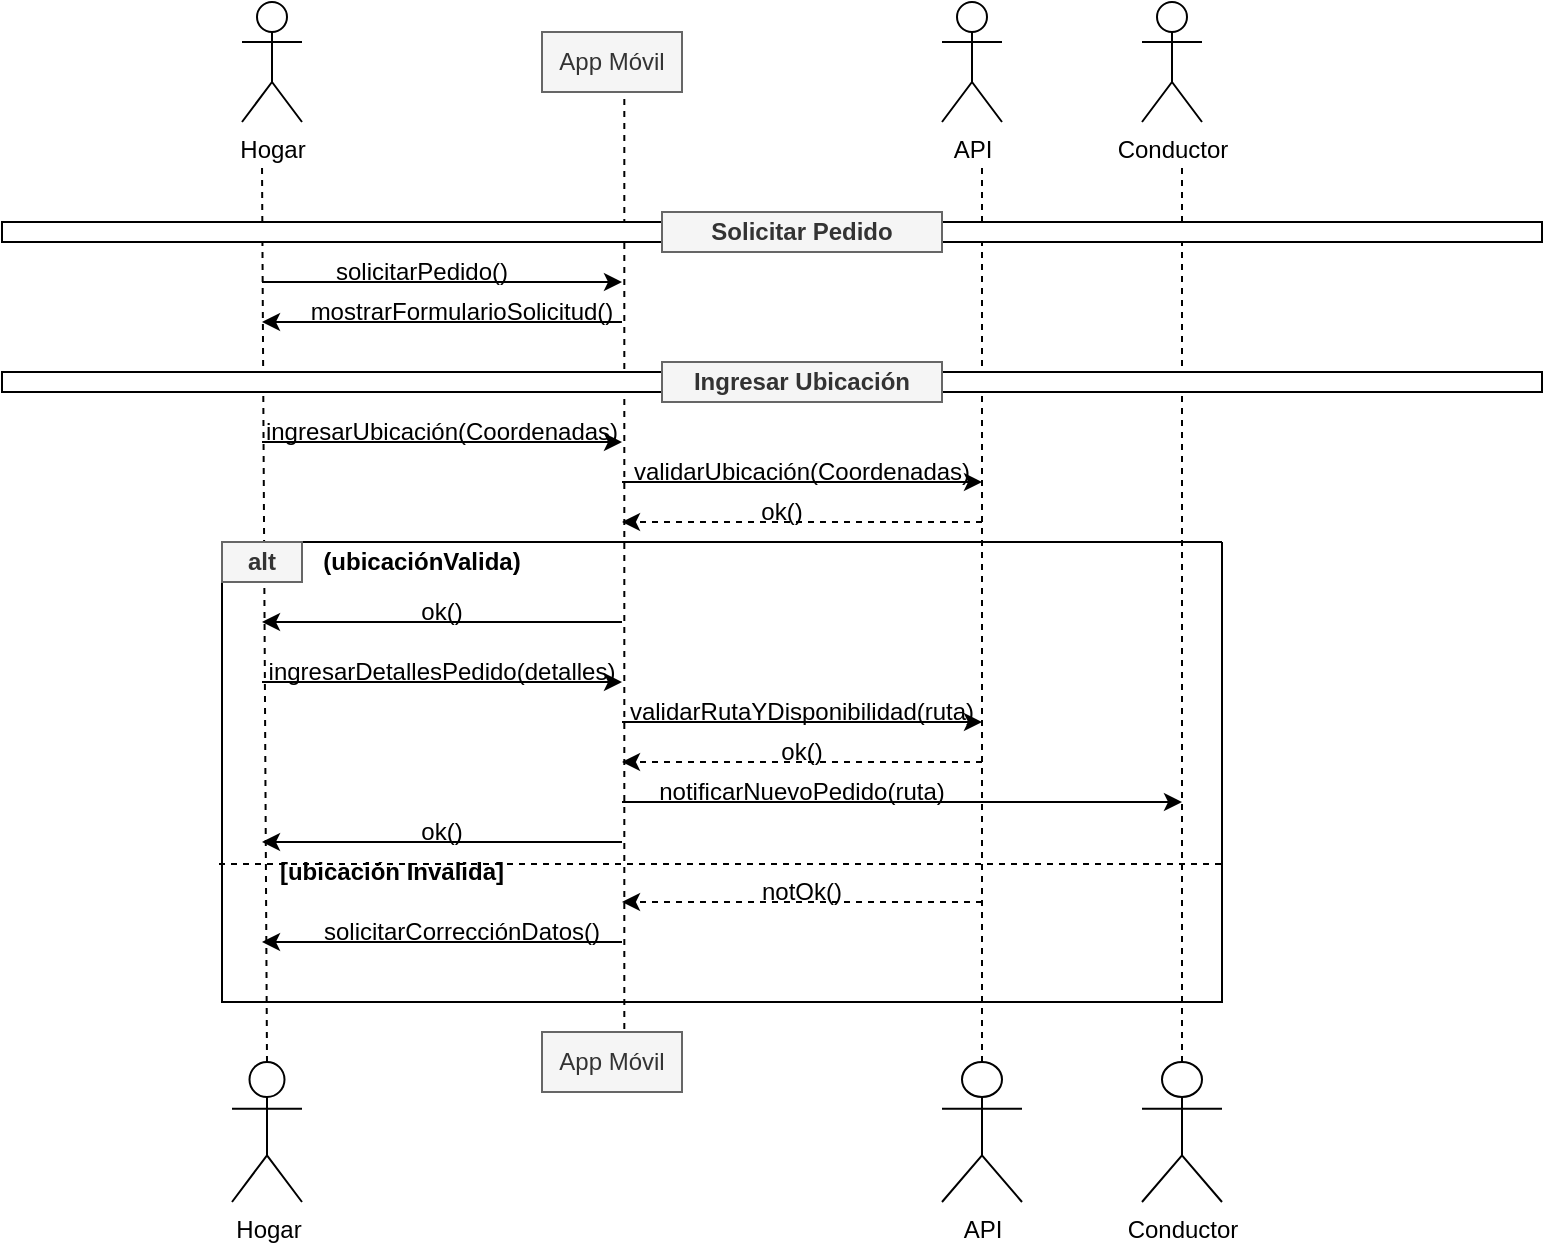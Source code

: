 <mxfile version="28.2.7">
  <diagram name="Página-1" id="PmZyyeZyxA1iZjWnQ0vv">
    <mxGraphModel dx="1188" dy="654" grid="1" gridSize="10" guides="1" tooltips="1" connect="1" arrows="1" fold="1" page="1" pageScale="1" pageWidth="827" pageHeight="1169" math="0" shadow="0">
      <root>
        <mxCell id="0" />
        <mxCell id="1" parent="0" />
        <mxCell id="OW-IAg73xKm970iFgdHG-1" value="Hogar" style="shape=umlActor;verticalLabelPosition=bottom;verticalAlign=top;html=1;outlineConnect=0;" vertex="1" parent="1">
          <mxGeometry x="130" y="40" width="30" height="60" as="geometry" />
        </mxCell>
        <mxCell id="OW-IAg73xKm970iFgdHG-2" value="API" style="shape=umlActor;verticalLabelPosition=bottom;verticalAlign=top;html=1;outlineConnect=0;" vertex="1" parent="1">
          <mxGeometry x="480" y="40" width="30" height="60" as="geometry" />
        </mxCell>
        <mxCell id="OW-IAg73xKm970iFgdHG-3" value="Conductor" style="shape=umlActor;verticalLabelPosition=bottom;verticalAlign=top;html=1;outlineConnect=0;" vertex="1" parent="1">
          <mxGeometry x="580" y="40" width="30" height="60" as="geometry" />
        </mxCell>
        <mxCell id="OW-IAg73xKm970iFgdHG-4" value="App Móvil" style="rounded=0;whiteSpace=wrap;html=1;fillColor=#f5f5f5;strokeColor=#666666;fontColor=#333333;" vertex="1" parent="1">
          <mxGeometry x="280" y="55" width="70" height="30" as="geometry" />
        </mxCell>
        <mxCell id="OW-IAg73xKm970iFgdHG-6" value="API" style="shape=umlActor;verticalLabelPosition=bottom;verticalAlign=top;html=1;outlineConnect=0;" vertex="1" parent="1">
          <mxGeometry x="480" y="570" width="40" height="70" as="geometry" />
        </mxCell>
        <mxCell id="OW-IAg73xKm970iFgdHG-7" value="Conductor" style="shape=umlActor;verticalLabelPosition=bottom;verticalAlign=top;html=1;outlineConnect=0;" vertex="1" parent="1">
          <mxGeometry x="580" y="570" width="40" height="70" as="geometry" />
        </mxCell>
        <mxCell id="OW-IAg73xKm970iFgdHG-9" value="" style="endArrow=none;dashed=1;html=1;rounded=0;exitX=0.5;exitY=0;exitDx=0;exitDy=0;exitPerimeter=0;" edge="1" parent="1" source="OW-IAg73xKm970iFgdHG-5">
          <mxGeometry width="50" height="50" relative="1" as="geometry">
            <mxPoint x="140" y="440" as="sourcePoint" />
            <mxPoint x="140" y="120" as="targetPoint" />
          </mxGeometry>
        </mxCell>
        <mxCell id="OW-IAg73xKm970iFgdHG-10" value="" style="endArrow=none;dashed=1;html=1;rounded=0;exitX=0.588;exitY=-0.05;exitDx=0;exitDy=0;exitPerimeter=0;entryX=0.588;entryY=1.089;entryDx=0;entryDy=0;entryPerimeter=0;" edge="1" parent="1" source="OW-IAg73xKm970iFgdHG-8" target="OW-IAg73xKm970iFgdHG-4">
          <mxGeometry width="50" height="50" relative="1" as="geometry">
            <mxPoint x="250" y="330" as="sourcePoint" />
            <mxPoint x="320" y="90" as="targetPoint" />
          </mxGeometry>
        </mxCell>
        <mxCell id="OW-IAg73xKm970iFgdHG-11" value="" style="endArrow=none;dashed=1;html=1;rounded=0;" edge="1" parent="1">
          <mxGeometry width="50" height="50" relative="1" as="geometry">
            <mxPoint x="500" y="570" as="sourcePoint" />
            <mxPoint x="500" y="120" as="targetPoint" />
          </mxGeometry>
        </mxCell>
        <mxCell id="OW-IAg73xKm970iFgdHG-12" value="" style="endArrow=none;dashed=1;html=1;rounded=0;exitX=0.5;exitY=0;exitDx=0;exitDy=0;exitPerimeter=0;" edge="1" parent="1" source="OW-IAg73xKm970iFgdHG-7">
          <mxGeometry width="50" height="50" relative="1" as="geometry">
            <mxPoint x="600" y="440" as="sourcePoint" />
            <mxPoint x="600" y="120" as="targetPoint" />
          </mxGeometry>
        </mxCell>
        <mxCell id="OW-IAg73xKm970iFgdHG-18" value="" style="rounded=0;whiteSpace=wrap;html=1;" vertex="1" parent="1">
          <mxGeometry x="10" y="150" width="770" height="10" as="geometry" />
        </mxCell>
        <mxCell id="OW-IAg73xKm970iFgdHG-14" value="&lt;b&gt;Solicitar Pedido&lt;/b&gt;" style="rounded=0;whiteSpace=wrap;html=1;fillColor=#f5f5f5;fontColor=#333333;strokeColor=#666666;" vertex="1" parent="1">
          <mxGeometry x="340" y="145" width="140" height="20" as="geometry" />
        </mxCell>
        <mxCell id="OW-IAg73xKm970iFgdHG-19" value="" style="endArrow=classic;html=1;rounded=0;" edge="1" parent="1">
          <mxGeometry width="50" height="50" relative="1" as="geometry">
            <mxPoint x="140" y="180" as="sourcePoint" />
            <mxPoint x="320" y="180" as="targetPoint" />
          </mxGeometry>
        </mxCell>
        <mxCell id="OW-IAg73xKm970iFgdHG-20" value="solicitarPedido()" style="text;html=1;whiteSpace=wrap;strokeColor=none;fillColor=none;align=center;verticalAlign=middle;rounded=0;" vertex="1" parent="1">
          <mxGeometry x="190" y="160" width="60" height="30" as="geometry" />
        </mxCell>
        <mxCell id="OW-IAg73xKm970iFgdHG-21" value="" style="endArrow=classic;html=1;rounded=0;" edge="1" parent="1">
          <mxGeometry width="50" height="50" relative="1" as="geometry">
            <mxPoint x="320" y="200" as="sourcePoint" />
            <mxPoint x="140" y="200" as="targetPoint" />
          </mxGeometry>
        </mxCell>
        <mxCell id="OW-IAg73xKm970iFgdHG-23" value="mostrarFormularioSolicitud()" style="text;html=1;whiteSpace=wrap;strokeColor=none;fillColor=none;align=center;verticalAlign=middle;rounded=0;" vertex="1" parent="1">
          <mxGeometry x="210" y="180" width="60" height="30" as="geometry" />
        </mxCell>
        <mxCell id="OW-IAg73xKm970iFgdHG-24" value="" style="rounded=0;whiteSpace=wrap;html=1;" vertex="1" parent="1">
          <mxGeometry x="10" y="225" width="770" height="10" as="geometry" />
        </mxCell>
        <mxCell id="OW-IAg73xKm970iFgdHG-25" value="&lt;b&gt;Ingresar Ubicación&lt;/b&gt;" style="rounded=0;whiteSpace=wrap;html=1;fillColor=#f5f5f5;fontColor=#333333;strokeColor=#666666;" vertex="1" parent="1">
          <mxGeometry x="340" y="220" width="140" height="20" as="geometry" />
        </mxCell>
        <mxCell id="OW-IAg73xKm970iFgdHG-26" value="" style="endArrow=classic;html=1;rounded=0;" edge="1" parent="1">
          <mxGeometry width="50" height="50" relative="1" as="geometry">
            <mxPoint x="140" y="260" as="sourcePoint" />
            <mxPoint x="320" y="260" as="targetPoint" />
          </mxGeometry>
        </mxCell>
        <mxCell id="OW-IAg73xKm970iFgdHG-27" value="ingresarUbicación(Coordenadas)" style="text;html=1;whiteSpace=wrap;strokeColor=none;fillColor=none;align=center;verticalAlign=middle;rounded=0;" vertex="1" parent="1">
          <mxGeometry x="200" y="240" width="60" height="30" as="geometry" />
        </mxCell>
        <mxCell id="OW-IAg73xKm970iFgdHG-30" value="" style="endArrow=classic;html=1;rounded=0;" edge="1" parent="1">
          <mxGeometry width="50" height="50" relative="1" as="geometry">
            <mxPoint x="320" y="280" as="sourcePoint" />
            <mxPoint x="500" y="280" as="targetPoint" />
          </mxGeometry>
        </mxCell>
        <mxCell id="OW-IAg73xKm970iFgdHG-31" value="validarUbicación(Coordenadas)" style="text;html=1;whiteSpace=wrap;strokeColor=none;fillColor=none;align=center;verticalAlign=middle;rounded=0;" vertex="1" parent="1">
          <mxGeometry x="380" y="260" width="60" height="30" as="geometry" />
        </mxCell>
        <mxCell id="OW-IAg73xKm970iFgdHG-32" value="" style="endArrow=classic;html=1;rounded=0;dashed=1;" edge="1" parent="1">
          <mxGeometry width="50" height="50" relative="1" as="geometry">
            <mxPoint x="500" y="300" as="sourcePoint" />
            <mxPoint x="320" y="300" as="targetPoint" />
          </mxGeometry>
        </mxCell>
        <mxCell id="OW-IAg73xKm970iFgdHG-33" value="ok()" style="text;html=1;whiteSpace=wrap;strokeColor=none;fillColor=none;align=center;verticalAlign=middle;rounded=0;" vertex="1" parent="1">
          <mxGeometry x="370" y="280" width="60" height="30" as="geometry" />
        </mxCell>
        <mxCell id="OW-IAg73xKm970iFgdHG-42" value="" style="endArrow=classic;html=1;rounded=0;" edge="1" parent="1">
          <mxGeometry width="50" height="50" relative="1" as="geometry">
            <mxPoint x="320" y="350" as="sourcePoint" />
            <mxPoint x="140" y="350" as="targetPoint" />
          </mxGeometry>
        </mxCell>
        <mxCell id="OW-IAg73xKm970iFgdHG-47" value="" style="endArrow=classic;html=1;rounded=0;" edge="1" parent="1">
          <mxGeometry width="50" height="50" relative="1" as="geometry">
            <mxPoint x="320" y="400" as="sourcePoint" />
            <mxPoint x="500" y="400" as="targetPoint" />
          </mxGeometry>
        </mxCell>
        <mxCell id="OW-IAg73xKm970iFgdHG-51" value="" style="endArrow=classic;html=1;rounded=0;" edge="1" parent="1">
          <mxGeometry width="50" height="50" relative="1" as="geometry">
            <mxPoint x="320" y="440" as="sourcePoint" />
            <mxPoint x="600" y="440" as="targetPoint" />
          </mxGeometry>
        </mxCell>
        <mxCell id="OW-IAg73xKm970iFgdHG-5" value="Hogar" style="shape=umlActor;verticalLabelPosition=bottom;verticalAlign=top;html=1;outlineConnect=0;" vertex="1" parent="1">
          <mxGeometry x="125" y="570" width="35" height="70" as="geometry" />
        </mxCell>
        <mxCell id="OW-IAg73xKm970iFgdHG-8" value="App Móvil" style="rounded=0;whiteSpace=wrap;html=1;fillColor=#f5f5f5;strokeColor=#666666;fontColor=#333333;" vertex="1" parent="1">
          <mxGeometry x="280" y="555" width="70" height="30" as="geometry" />
        </mxCell>
        <mxCell id="OW-IAg73xKm970iFgdHG-56" value="" style="endArrow=classic;html=1;rounded=0;" edge="1" parent="1">
          <mxGeometry width="50" height="50" relative="1" as="geometry">
            <mxPoint x="320" y="460" as="sourcePoint" />
            <mxPoint x="140" y="460" as="targetPoint" />
          </mxGeometry>
        </mxCell>
        <mxCell id="OW-IAg73xKm970iFgdHG-58" value="" style="endArrow=none;dashed=1;html=1;rounded=0;exitX=-0.003;exitY=0.7;exitDx=0;exitDy=0;exitPerimeter=0;entryX=1;entryY=0.7;entryDx=0;entryDy=0;entryPerimeter=0;" edge="1" parent="1" source="OW-IAg73xKm970iFgdHG-39" target="OW-IAg73xKm970iFgdHG-39">
          <mxGeometry width="50" height="50" relative="1" as="geometry">
            <mxPoint x="440" y="450" as="sourcePoint" />
            <mxPoint x="490" y="400" as="targetPoint" />
          </mxGeometry>
        </mxCell>
        <mxCell id="OW-IAg73xKm970iFgdHG-39" value="" style="swimlane;startSize=0;" vertex="1" parent="1">
          <mxGeometry x="120" y="310" width="500" height="230" as="geometry" />
        </mxCell>
        <mxCell id="OW-IAg73xKm970iFgdHG-41" value="&lt;b&gt;(ubicaciónValida)&lt;/b&gt;" style="text;html=1;whiteSpace=wrap;strokeColor=none;fillColor=none;align=center;verticalAlign=middle;rounded=0;" vertex="1" parent="OW-IAg73xKm970iFgdHG-39">
          <mxGeometry x="70" y="-5" width="60" height="30" as="geometry" />
        </mxCell>
        <mxCell id="OW-IAg73xKm970iFgdHG-43" value="ok()" style="text;html=1;whiteSpace=wrap;strokeColor=none;fillColor=none;align=center;verticalAlign=middle;rounded=0;" vertex="1" parent="OW-IAg73xKm970iFgdHG-39">
          <mxGeometry x="80" y="25" width="60" height="20" as="geometry" />
        </mxCell>
        <mxCell id="OW-IAg73xKm970iFgdHG-46" value="ingresarDetallesPedido(detalles)" style="text;html=1;whiteSpace=wrap;strokeColor=none;fillColor=none;align=center;verticalAlign=middle;rounded=0;" vertex="1" parent="OW-IAg73xKm970iFgdHG-39">
          <mxGeometry x="80" y="50" width="60" height="30" as="geometry" />
        </mxCell>
        <mxCell id="OW-IAg73xKm970iFgdHG-45" value="" style="endArrow=classic;html=1;rounded=0;" edge="1" parent="OW-IAg73xKm970iFgdHG-39">
          <mxGeometry width="50" height="50" relative="1" as="geometry">
            <mxPoint x="20" y="70" as="sourcePoint" />
            <mxPoint x="200" y="70" as="targetPoint" />
          </mxGeometry>
        </mxCell>
        <mxCell id="OW-IAg73xKm970iFgdHG-48" value="validarRutaYDisponibilidad(ruta)" style="text;html=1;whiteSpace=wrap;strokeColor=none;fillColor=none;align=center;verticalAlign=middle;rounded=0;" vertex="1" parent="OW-IAg73xKm970iFgdHG-39">
          <mxGeometry x="260" y="70" width="60" height="30" as="geometry" />
        </mxCell>
        <mxCell id="OW-IAg73xKm970iFgdHG-50" value="ok()" style="text;html=1;whiteSpace=wrap;strokeColor=none;fillColor=none;align=center;verticalAlign=middle;rounded=0;" vertex="1" parent="OW-IAg73xKm970iFgdHG-39">
          <mxGeometry x="260" y="90" width="60" height="30" as="geometry" />
        </mxCell>
        <mxCell id="OW-IAg73xKm970iFgdHG-49" value="" style="endArrow=classic;html=1;rounded=0;dashed=1;" edge="1" parent="OW-IAg73xKm970iFgdHG-39">
          <mxGeometry width="50" height="50" relative="1" as="geometry">
            <mxPoint x="380" y="110" as="sourcePoint" />
            <mxPoint x="200" y="110" as="targetPoint" />
          </mxGeometry>
        </mxCell>
        <mxCell id="OW-IAg73xKm970iFgdHG-52" value="notificarNuevoPedido(ruta)" style="text;html=1;whiteSpace=wrap;strokeColor=none;fillColor=none;align=center;verticalAlign=middle;rounded=0;" vertex="1" parent="OW-IAg73xKm970iFgdHG-39">
          <mxGeometry x="260" y="110" width="60" height="30" as="geometry" />
        </mxCell>
        <mxCell id="OW-IAg73xKm970iFgdHG-40" value="&lt;b&gt;alt&lt;/b&gt;" style="rounded=0;whiteSpace=wrap;html=1;fillColor=#f5f5f5;fontColor=#333333;strokeColor=#666666;" vertex="1" parent="OW-IAg73xKm970iFgdHG-39">
          <mxGeometry width="40" height="20" as="geometry" />
        </mxCell>
        <mxCell id="OW-IAg73xKm970iFgdHG-57" value="ok()" style="text;html=1;whiteSpace=wrap;strokeColor=none;fillColor=none;align=center;verticalAlign=middle;rounded=0;" vertex="1" parent="OW-IAg73xKm970iFgdHG-39">
          <mxGeometry x="80" y="130" width="60" height="30" as="geometry" />
        </mxCell>
        <mxCell id="OW-IAg73xKm970iFgdHG-60" value="&lt;b&gt;[ubicación Invalida]&lt;/b&gt;" style="text;html=1;whiteSpace=wrap;strokeColor=none;fillColor=none;align=center;verticalAlign=middle;rounded=0;" vertex="1" parent="OW-IAg73xKm970iFgdHG-39">
          <mxGeometry x="20" y="150" width="130" height="30" as="geometry" />
        </mxCell>
        <mxCell id="OW-IAg73xKm970iFgdHG-62" value="notOk()" style="text;html=1;whiteSpace=wrap;strokeColor=none;fillColor=none;align=center;verticalAlign=middle;rounded=0;" vertex="1" parent="OW-IAg73xKm970iFgdHG-39">
          <mxGeometry x="260" y="160" width="60" height="30" as="geometry" />
        </mxCell>
        <mxCell id="OW-IAg73xKm970iFgdHG-64" value="solicitarCorrecciónDatos()" style="text;html=1;whiteSpace=wrap;strokeColor=none;fillColor=none;align=center;verticalAlign=middle;rounded=0;" vertex="1" parent="OW-IAg73xKm970iFgdHG-39">
          <mxGeometry x="90" y="180" width="60" height="30" as="geometry" />
        </mxCell>
        <mxCell id="OW-IAg73xKm970iFgdHG-61" value="" style="endArrow=classic;html=1;rounded=0;dashed=1;" edge="1" parent="1">
          <mxGeometry width="50" height="50" relative="1" as="geometry">
            <mxPoint x="500" y="490" as="sourcePoint" />
            <mxPoint x="320" y="490" as="targetPoint" />
          </mxGeometry>
        </mxCell>
        <mxCell id="OW-IAg73xKm970iFgdHG-63" value="" style="endArrow=classic;html=1;rounded=0;" edge="1" parent="1">
          <mxGeometry width="50" height="50" relative="1" as="geometry">
            <mxPoint x="320" y="510" as="sourcePoint" />
            <mxPoint x="140" y="510" as="targetPoint" />
          </mxGeometry>
        </mxCell>
      </root>
    </mxGraphModel>
  </diagram>
</mxfile>
